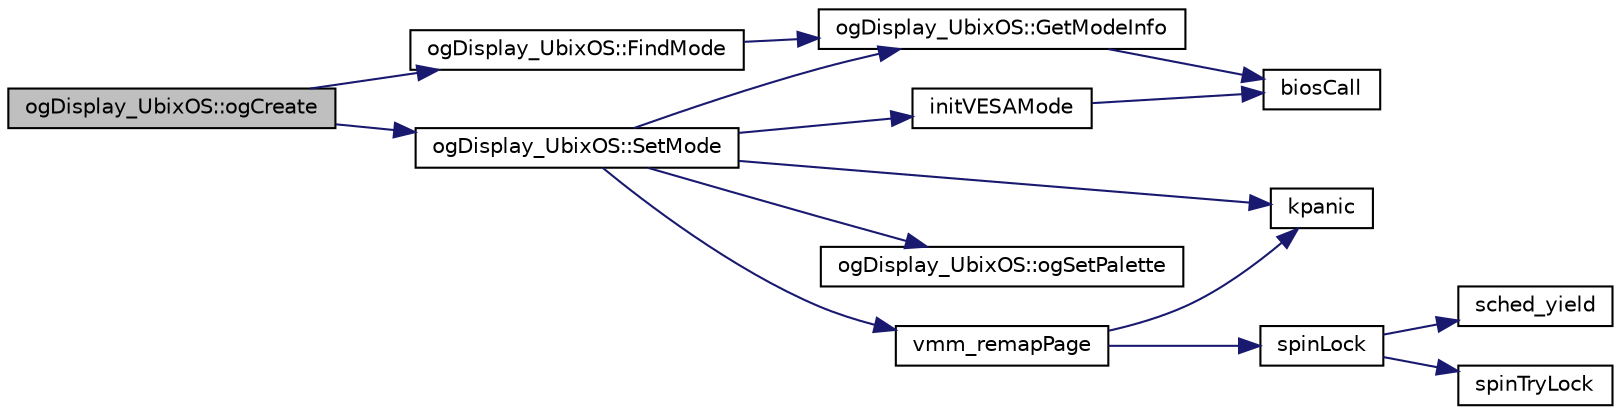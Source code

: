 digraph "ogDisplay_UbixOS::ogCreate"
{
 // LATEX_PDF_SIZE
  edge [fontname="Helvetica",fontsize="10",labelfontname="Helvetica",labelfontsize="10"];
  node [fontname="Helvetica",fontsize="10",shape=record];
  rankdir="LR";
  Node1 [label="ogDisplay_UbixOS::ogCreate",height=0.2,width=0.4,color="black", fillcolor="grey75", style="filled", fontcolor="black",tooltip=" "];
  Node1 -> Node2 [color="midnightblue",fontsize="10",style="solid",fontname="Helvetica"];
  Node2 [label="ogDisplay_UbixOS::FindMode",height=0.2,width=0.4,color="black", fillcolor="white", style="filled",URL="$classogDisplay__UbixOS.html#ae7507b5bc1a405d48489120b64a09f5b",tooltip=" "];
  Node2 -> Node3 [color="midnightblue",fontsize="10",style="solid",fontname="Helvetica"];
  Node3 [label="ogDisplay_UbixOS::GetModeInfo",height=0.2,width=0.4,color="black", fillcolor="white", style="filled",URL="$classogDisplay__UbixOS.html#ae2c8cf31425f915d10490902c2ffec10",tooltip=" "];
  Node3 -> Node4 [color="midnightblue",fontsize="10",style="solid",fontname="Helvetica"];
  Node4 [label="biosCall",height=0.2,width=0.4,color="black", fillcolor="white", style="filled",URL="$armv6_2bioscall_8c.html#a56a172d2268fc10811a0bb180d7c3f49",tooltip=" "];
  Node1 -> Node5 [color="midnightblue",fontsize="10",style="solid",fontname="Helvetica"];
  Node5 [label="ogDisplay_UbixOS::SetMode",height=0.2,width=0.4,color="black", fillcolor="white", style="filled",URL="$classogDisplay__UbixOS.html#a63ff8d6ee36f49385885fd0cf64fba3f",tooltip=" "];
  Node5 -> Node3 [color="midnightblue",fontsize="10",style="solid",fontname="Helvetica"];
  Node5 -> Node6 [color="midnightblue",fontsize="10",style="solid",fontname="Helvetica"];
  Node6 [label="initVESAMode",height=0.2,width=0.4,color="black", fillcolor="white", style="filled",URL="$ogDisplay__UbixOS_8cc.html#aaf55dbf02ab342a68f3a4078403763a0",tooltip=" "];
  Node6 -> Node4 [color="midnightblue",fontsize="10",style="solid",fontname="Helvetica"];
  Node5 -> Node7 [color="midnightblue",fontsize="10",style="solid",fontname="Helvetica"];
  Node7 [label="kpanic",height=0.2,width=0.4,color="black", fillcolor="white", style="filled",URL="$armv6_2kpanic_8c.html#adb9a182aa071791a306163d50d653deb",tooltip="print panic message and halt system"];
  Node5 -> Node8 [color="midnightblue",fontsize="10",style="solid",fontname="Helvetica"];
  Node8 [label="ogDisplay_UbixOS::ogSetPalette",height=0.2,width=0.4,color="black", fillcolor="white", style="filled",URL="$classogDisplay__UbixOS.html#a2358b8b9aa1d32c66a3ceb0cc831049f",tooltip=" "];
  Node5 -> Node9 [color="midnightblue",fontsize="10",style="solid",fontname="Helvetica"];
  Node9 [label="vmm_remapPage",height=0.2,width=0.4,color="black", fillcolor="white", style="filled",URL="$paging_8h.html#adea68f248df43bddee62a09d945304b0",tooltip=" "];
  Node9 -> Node7 [color="midnightblue",fontsize="10",style="solid",fontname="Helvetica"];
  Node9 -> Node10 [color="midnightblue",fontsize="10",style="solid",fontname="Helvetica"];
  Node10 [label="spinLock",height=0.2,width=0.4,color="black", fillcolor="white", style="filled",URL="$armv6_2spinlock_8c.html#a71f03d2ba55111c715b6068254847a53",tooltip=" "];
  Node10 -> Node11 [color="midnightblue",fontsize="10",style="solid",fontname="Helvetica"];
  Node11 [label="sched_yield",height=0.2,width=0.4,color="black", fillcolor="white", style="filled",URL="$armv6_2sched_8c.html#a08933fe6d593a1c78b9080359f15a0b7",tooltip=" "];
  Node10 -> Node12 [color="midnightblue",fontsize="10",style="solid",fontname="Helvetica"];
  Node12 [label="spinTryLock",height=0.2,width=0.4,color="black", fillcolor="white", style="filled",URL="$armv6_2spinlock_8c.html#a740766af5da58616f700fffab6768a78",tooltip=" "];
}
